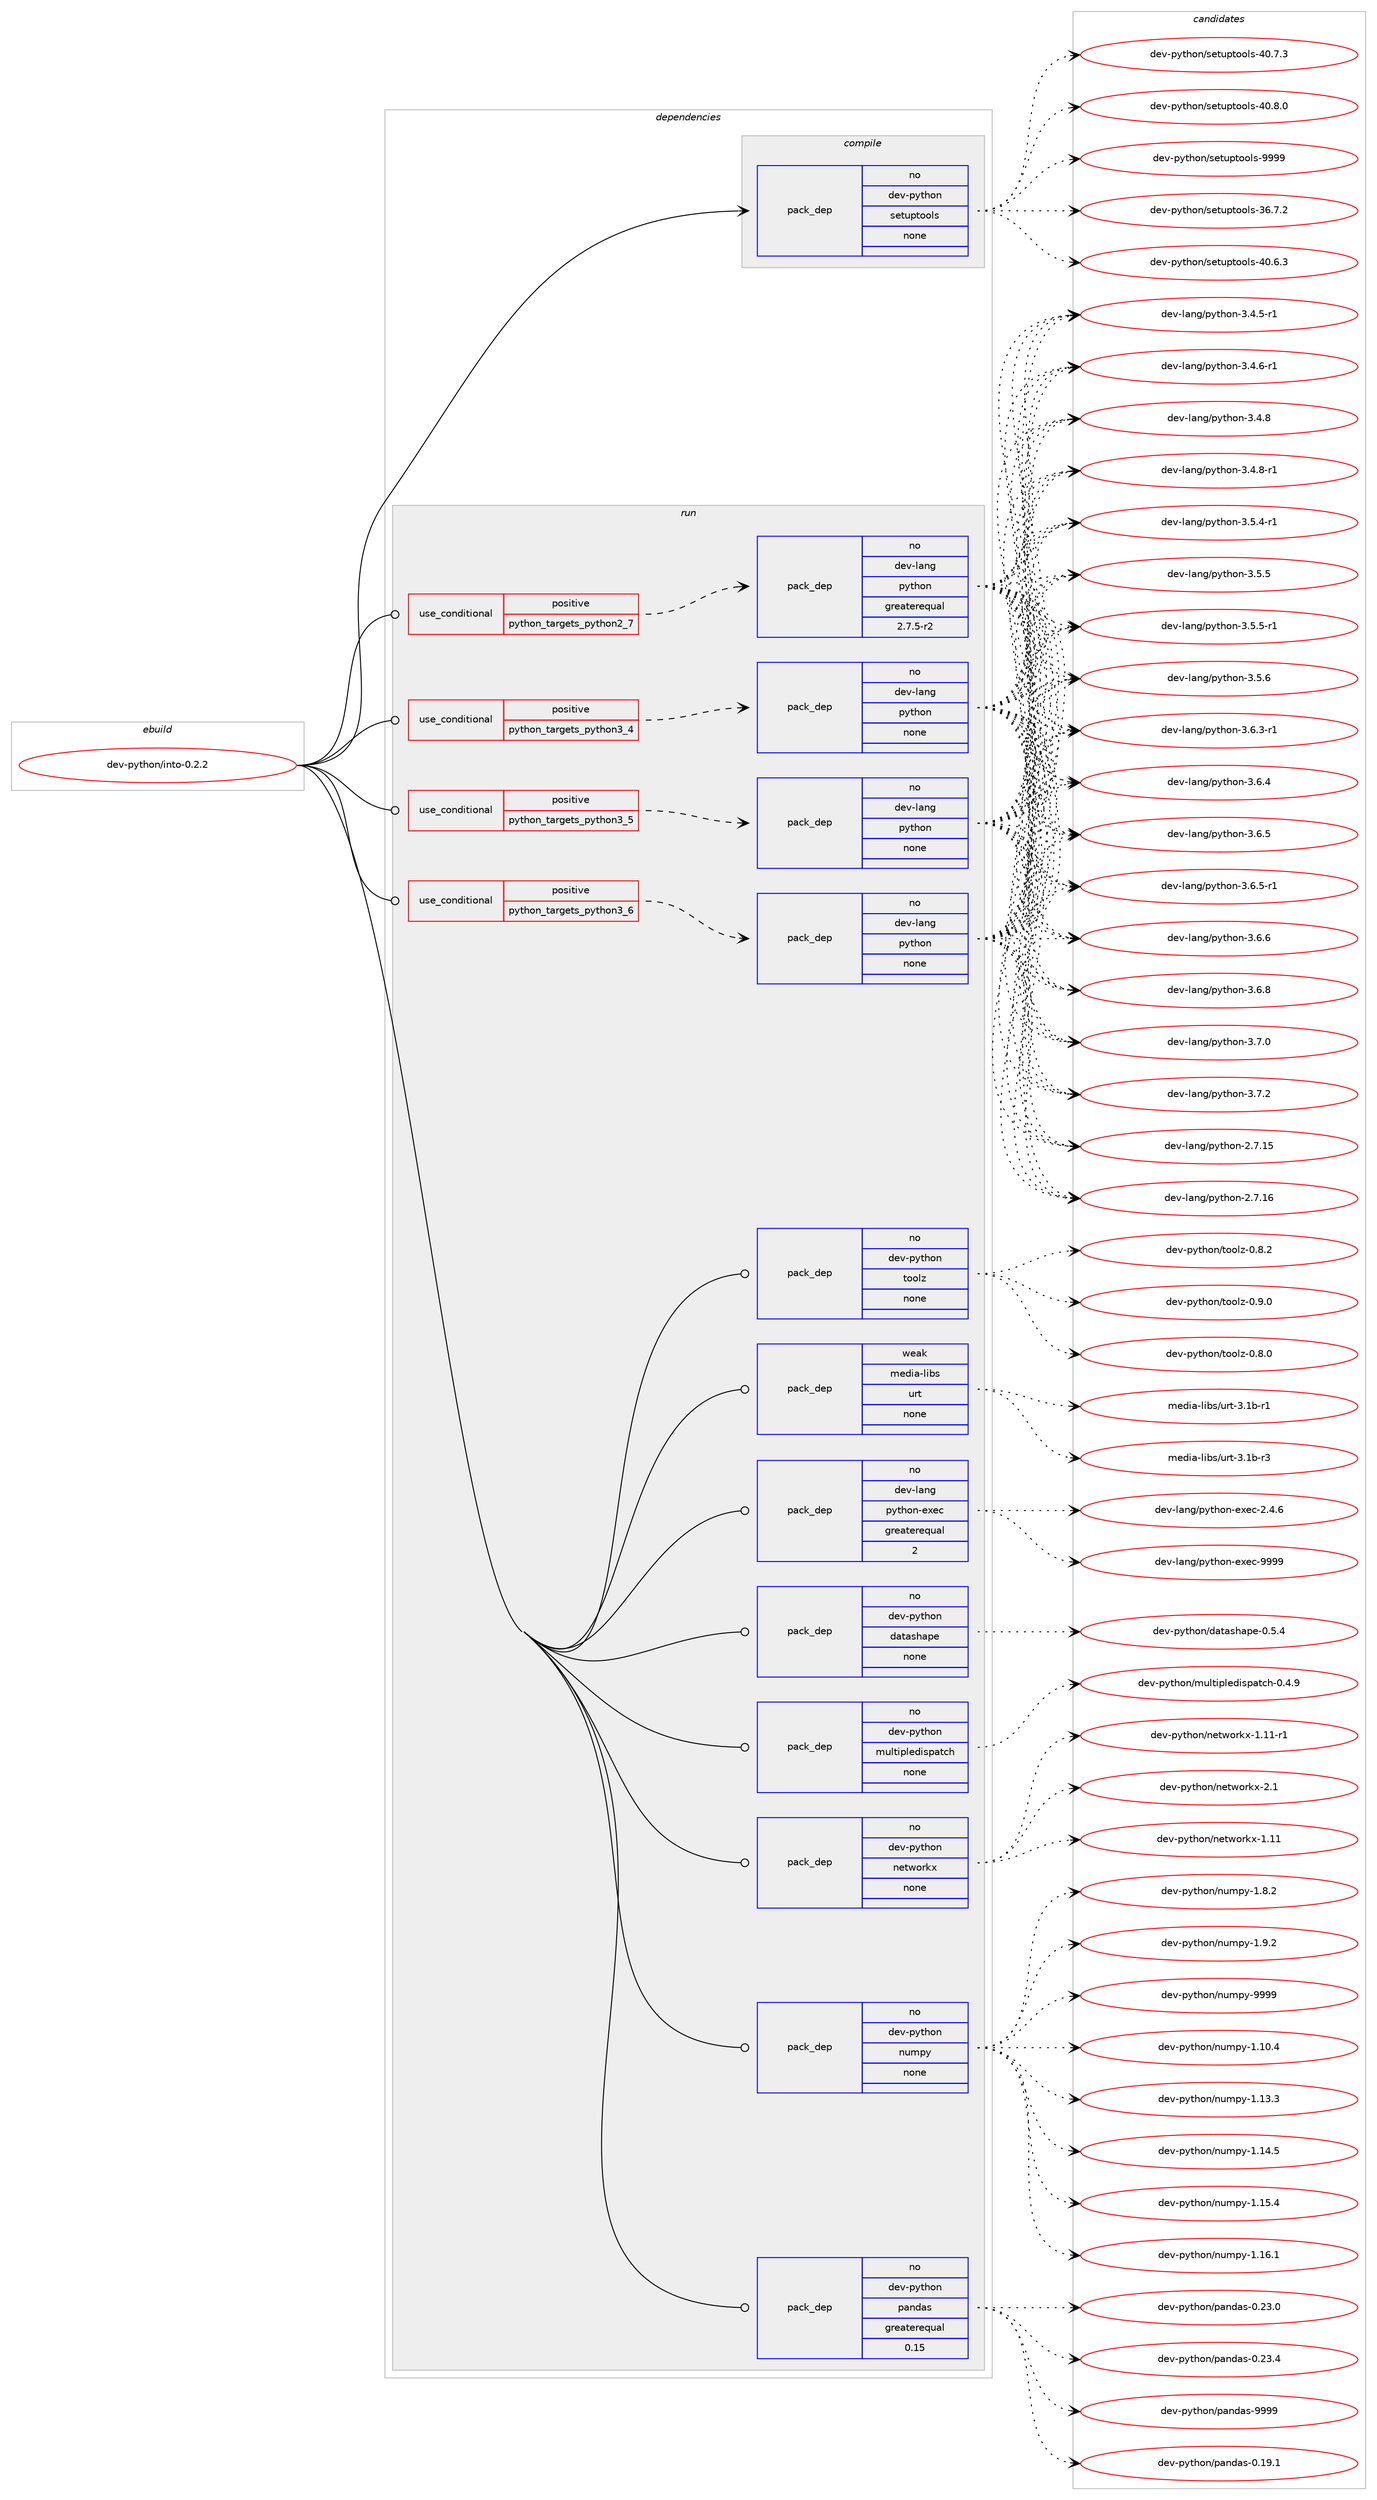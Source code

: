 digraph prolog {

# *************
# Graph options
# *************

newrank=true;
concentrate=true;
compound=true;
graph [rankdir=LR,fontname=Helvetica,fontsize=10,ranksep=1.5];#, ranksep=2.5, nodesep=0.2];
edge  [arrowhead=vee];
node  [fontname=Helvetica,fontsize=10];

# **********
# The ebuild
# **********

subgraph cluster_leftcol {
color=gray;
rank=same;
label=<<i>ebuild</i>>;
id [label="dev-python/into-0.2.2", color=red, width=4, href="../dev-python/into-0.2.2.svg"];
}

# ****************
# The dependencies
# ****************

subgraph cluster_midcol {
color=gray;
label=<<i>dependencies</i>>;
subgraph cluster_compile {
fillcolor="#eeeeee";
style=filled;
label=<<i>compile</i>>;
subgraph pack1014813 {
dependency1413895 [label=<<TABLE BORDER="0" CELLBORDER="1" CELLSPACING="0" CELLPADDING="4" WIDTH="220"><TR><TD ROWSPAN="6" CELLPADDING="30">pack_dep</TD></TR><TR><TD WIDTH="110">no</TD></TR><TR><TD>dev-python</TD></TR><TR><TD>setuptools</TD></TR><TR><TD>none</TD></TR><TR><TD></TD></TR></TABLE>>, shape=none, color=blue];
}
id:e -> dependency1413895:w [weight=20,style="solid",arrowhead="vee"];
}
subgraph cluster_compileandrun {
fillcolor="#eeeeee";
style=filled;
label=<<i>compile and run</i>>;
}
subgraph cluster_run {
fillcolor="#eeeeee";
style=filled;
label=<<i>run</i>>;
subgraph cond375813 {
dependency1413896 [label=<<TABLE BORDER="0" CELLBORDER="1" CELLSPACING="0" CELLPADDING="4"><TR><TD ROWSPAN="3" CELLPADDING="10">use_conditional</TD></TR><TR><TD>positive</TD></TR><TR><TD>python_targets_python2_7</TD></TR></TABLE>>, shape=none, color=red];
subgraph pack1014814 {
dependency1413897 [label=<<TABLE BORDER="0" CELLBORDER="1" CELLSPACING="0" CELLPADDING="4" WIDTH="220"><TR><TD ROWSPAN="6" CELLPADDING="30">pack_dep</TD></TR><TR><TD WIDTH="110">no</TD></TR><TR><TD>dev-lang</TD></TR><TR><TD>python</TD></TR><TR><TD>greaterequal</TD></TR><TR><TD>2.7.5-r2</TD></TR></TABLE>>, shape=none, color=blue];
}
dependency1413896:e -> dependency1413897:w [weight=20,style="dashed",arrowhead="vee"];
}
id:e -> dependency1413896:w [weight=20,style="solid",arrowhead="odot"];
subgraph cond375814 {
dependency1413898 [label=<<TABLE BORDER="0" CELLBORDER="1" CELLSPACING="0" CELLPADDING="4"><TR><TD ROWSPAN="3" CELLPADDING="10">use_conditional</TD></TR><TR><TD>positive</TD></TR><TR><TD>python_targets_python3_4</TD></TR></TABLE>>, shape=none, color=red];
subgraph pack1014815 {
dependency1413899 [label=<<TABLE BORDER="0" CELLBORDER="1" CELLSPACING="0" CELLPADDING="4" WIDTH="220"><TR><TD ROWSPAN="6" CELLPADDING="30">pack_dep</TD></TR><TR><TD WIDTH="110">no</TD></TR><TR><TD>dev-lang</TD></TR><TR><TD>python</TD></TR><TR><TD>none</TD></TR><TR><TD></TD></TR></TABLE>>, shape=none, color=blue];
}
dependency1413898:e -> dependency1413899:w [weight=20,style="dashed",arrowhead="vee"];
}
id:e -> dependency1413898:w [weight=20,style="solid",arrowhead="odot"];
subgraph cond375815 {
dependency1413900 [label=<<TABLE BORDER="0" CELLBORDER="1" CELLSPACING="0" CELLPADDING="4"><TR><TD ROWSPAN="3" CELLPADDING="10">use_conditional</TD></TR><TR><TD>positive</TD></TR><TR><TD>python_targets_python3_5</TD></TR></TABLE>>, shape=none, color=red];
subgraph pack1014816 {
dependency1413901 [label=<<TABLE BORDER="0" CELLBORDER="1" CELLSPACING="0" CELLPADDING="4" WIDTH="220"><TR><TD ROWSPAN="6" CELLPADDING="30">pack_dep</TD></TR><TR><TD WIDTH="110">no</TD></TR><TR><TD>dev-lang</TD></TR><TR><TD>python</TD></TR><TR><TD>none</TD></TR><TR><TD></TD></TR></TABLE>>, shape=none, color=blue];
}
dependency1413900:e -> dependency1413901:w [weight=20,style="dashed",arrowhead="vee"];
}
id:e -> dependency1413900:w [weight=20,style="solid",arrowhead="odot"];
subgraph cond375816 {
dependency1413902 [label=<<TABLE BORDER="0" CELLBORDER="1" CELLSPACING="0" CELLPADDING="4"><TR><TD ROWSPAN="3" CELLPADDING="10">use_conditional</TD></TR><TR><TD>positive</TD></TR><TR><TD>python_targets_python3_6</TD></TR></TABLE>>, shape=none, color=red];
subgraph pack1014817 {
dependency1413903 [label=<<TABLE BORDER="0" CELLBORDER="1" CELLSPACING="0" CELLPADDING="4" WIDTH="220"><TR><TD ROWSPAN="6" CELLPADDING="30">pack_dep</TD></TR><TR><TD WIDTH="110">no</TD></TR><TR><TD>dev-lang</TD></TR><TR><TD>python</TD></TR><TR><TD>none</TD></TR><TR><TD></TD></TR></TABLE>>, shape=none, color=blue];
}
dependency1413902:e -> dependency1413903:w [weight=20,style="dashed",arrowhead="vee"];
}
id:e -> dependency1413902:w [weight=20,style="solid",arrowhead="odot"];
subgraph pack1014818 {
dependency1413904 [label=<<TABLE BORDER="0" CELLBORDER="1" CELLSPACING="0" CELLPADDING="4" WIDTH="220"><TR><TD ROWSPAN="6" CELLPADDING="30">pack_dep</TD></TR><TR><TD WIDTH="110">no</TD></TR><TR><TD>dev-lang</TD></TR><TR><TD>python-exec</TD></TR><TR><TD>greaterequal</TD></TR><TR><TD>2</TD></TR></TABLE>>, shape=none, color=blue];
}
id:e -> dependency1413904:w [weight=20,style="solid",arrowhead="odot"];
subgraph pack1014819 {
dependency1413905 [label=<<TABLE BORDER="0" CELLBORDER="1" CELLSPACING="0" CELLPADDING="4" WIDTH="220"><TR><TD ROWSPAN="6" CELLPADDING="30">pack_dep</TD></TR><TR><TD WIDTH="110">no</TD></TR><TR><TD>dev-python</TD></TR><TR><TD>datashape</TD></TR><TR><TD>none</TD></TR><TR><TD></TD></TR></TABLE>>, shape=none, color=blue];
}
id:e -> dependency1413905:w [weight=20,style="solid",arrowhead="odot"];
subgraph pack1014820 {
dependency1413906 [label=<<TABLE BORDER="0" CELLBORDER="1" CELLSPACING="0" CELLPADDING="4" WIDTH="220"><TR><TD ROWSPAN="6" CELLPADDING="30">pack_dep</TD></TR><TR><TD WIDTH="110">no</TD></TR><TR><TD>dev-python</TD></TR><TR><TD>multipledispatch</TD></TR><TR><TD>none</TD></TR><TR><TD></TD></TR></TABLE>>, shape=none, color=blue];
}
id:e -> dependency1413906:w [weight=20,style="solid",arrowhead="odot"];
subgraph pack1014821 {
dependency1413907 [label=<<TABLE BORDER="0" CELLBORDER="1" CELLSPACING="0" CELLPADDING="4" WIDTH="220"><TR><TD ROWSPAN="6" CELLPADDING="30">pack_dep</TD></TR><TR><TD WIDTH="110">no</TD></TR><TR><TD>dev-python</TD></TR><TR><TD>networkx</TD></TR><TR><TD>none</TD></TR><TR><TD></TD></TR></TABLE>>, shape=none, color=blue];
}
id:e -> dependency1413907:w [weight=20,style="solid",arrowhead="odot"];
subgraph pack1014822 {
dependency1413908 [label=<<TABLE BORDER="0" CELLBORDER="1" CELLSPACING="0" CELLPADDING="4" WIDTH="220"><TR><TD ROWSPAN="6" CELLPADDING="30">pack_dep</TD></TR><TR><TD WIDTH="110">no</TD></TR><TR><TD>dev-python</TD></TR><TR><TD>numpy</TD></TR><TR><TD>none</TD></TR><TR><TD></TD></TR></TABLE>>, shape=none, color=blue];
}
id:e -> dependency1413908:w [weight=20,style="solid",arrowhead="odot"];
subgraph pack1014823 {
dependency1413909 [label=<<TABLE BORDER="0" CELLBORDER="1" CELLSPACING="0" CELLPADDING="4" WIDTH="220"><TR><TD ROWSPAN="6" CELLPADDING="30">pack_dep</TD></TR><TR><TD WIDTH="110">no</TD></TR><TR><TD>dev-python</TD></TR><TR><TD>pandas</TD></TR><TR><TD>greaterequal</TD></TR><TR><TD>0.15</TD></TR></TABLE>>, shape=none, color=blue];
}
id:e -> dependency1413909:w [weight=20,style="solid",arrowhead="odot"];
subgraph pack1014824 {
dependency1413910 [label=<<TABLE BORDER="0" CELLBORDER="1" CELLSPACING="0" CELLPADDING="4" WIDTH="220"><TR><TD ROWSPAN="6" CELLPADDING="30">pack_dep</TD></TR><TR><TD WIDTH="110">no</TD></TR><TR><TD>dev-python</TD></TR><TR><TD>toolz</TD></TR><TR><TD>none</TD></TR><TR><TD></TD></TR></TABLE>>, shape=none, color=blue];
}
id:e -> dependency1413910:w [weight=20,style="solid",arrowhead="odot"];
subgraph pack1014825 {
dependency1413911 [label=<<TABLE BORDER="0" CELLBORDER="1" CELLSPACING="0" CELLPADDING="4" WIDTH="220"><TR><TD ROWSPAN="6" CELLPADDING="30">pack_dep</TD></TR><TR><TD WIDTH="110">weak</TD></TR><TR><TD>media-libs</TD></TR><TR><TD>urt</TD></TR><TR><TD>none</TD></TR><TR><TD></TD></TR></TABLE>>, shape=none, color=blue];
}
id:e -> dependency1413911:w [weight=20,style="solid",arrowhead="odot"];
}
}

# **************
# The candidates
# **************

subgraph cluster_choices {
rank=same;
color=gray;
label=<<i>candidates</i>>;

subgraph choice1014813 {
color=black;
nodesep=1;
choice100101118451121211161041111104711510111611711211611111110811545515446554650 [label="dev-python/setuptools-36.7.2", color=red, width=4,href="../dev-python/setuptools-36.7.2.svg"];
choice100101118451121211161041111104711510111611711211611111110811545524846544651 [label="dev-python/setuptools-40.6.3", color=red, width=4,href="../dev-python/setuptools-40.6.3.svg"];
choice100101118451121211161041111104711510111611711211611111110811545524846554651 [label="dev-python/setuptools-40.7.3", color=red, width=4,href="../dev-python/setuptools-40.7.3.svg"];
choice100101118451121211161041111104711510111611711211611111110811545524846564648 [label="dev-python/setuptools-40.8.0", color=red, width=4,href="../dev-python/setuptools-40.8.0.svg"];
choice10010111845112121116104111110471151011161171121161111111081154557575757 [label="dev-python/setuptools-9999", color=red, width=4,href="../dev-python/setuptools-9999.svg"];
dependency1413895:e -> choice100101118451121211161041111104711510111611711211611111110811545515446554650:w [style=dotted,weight="100"];
dependency1413895:e -> choice100101118451121211161041111104711510111611711211611111110811545524846544651:w [style=dotted,weight="100"];
dependency1413895:e -> choice100101118451121211161041111104711510111611711211611111110811545524846554651:w [style=dotted,weight="100"];
dependency1413895:e -> choice100101118451121211161041111104711510111611711211611111110811545524846564648:w [style=dotted,weight="100"];
dependency1413895:e -> choice10010111845112121116104111110471151011161171121161111111081154557575757:w [style=dotted,weight="100"];
}
subgraph choice1014814 {
color=black;
nodesep=1;
choice10010111845108971101034711212111610411111045504655464953 [label="dev-lang/python-2.7.15", color=red, width=4,href="../dev-lang/python-2.7.15.svg"];
choice10010111845108971101034711212111610411111045504655464954 [label="dev-lang/python-2.7.16", color=red, width=4,href="../dev-lang/python-2.7.16.svg"];
choice1001011184510897110103471121211161041111104551465246534511449 [label="dev-lang/python-3.4.5-r1", color=red, width=4,href="../dev-lang/python-3.4.5-r1.svg"];
choice1001011184510897110103471121211161041111104551465246544511449 [label="dev-lang/python-3.4.6-r1", color=red, width=4,href="../dev-lang/python-3.4.6-r1.svg"];
choice100101118451089711010347112121116104111110455146524656 [label="dev-lang/python-3.4.8", color=red, width=4,href="../dev-lang/python-3.4.8.svg"];
choice1001011184510897110103471121211161041111104551465246564511449 [label="dev-lang/python-3.4.8-r1", color=red, width=4,href="../dev-lang/python-3.4.8-r1.svg"];
choice1001011184510897110103471121211161041111104551465346524511449 [label="dev-lang/python-3.5.4-r1", color=red, width=4,href="../dev-lang/python-3.5.4-r1.svg"];
choice100101118451089711010347112121116104111110455146534653 [label="dev-lang/python-3.5.5", color=red, width=4,href="../dev-lang/python-3.5.5.svg"];
choice1001011184510897110103471121211161041111104551465346534511449 [label="dev-lang/python-3.5.5-r1", color=red, width=4,href="../dev-lang/python-3.5.5-r1.svg"];
choice100101118451089711010347112121116104111110455146534654 [label="dev-lang/python-3.5.6", color=red, width=4,href="../dev-lang/python-3.5.6.svg"];
choice1001011184510897110103471121211161041111104551465446514511449 [label="dev-lang/python-3.6.3-r1", color=red, width=4,href="../dev-lang/python-3.6.3-r1.svg"];
choice100101118451089711010347112121116104111110455146544652 [label="dev-lang/python-3.6.4", color=red, width=4,href="../dev-lang/python-3.6.4.svg"];
choice100101118451089711010347112121116104111110455146544653 [label="dev-lang/python-3.6.5", color=red, width=4,href="../dev-lang/python-3.6.5.svg"];
choice1001011184510897110103471121211161041111104551465446534511449 [label="dev-lang/python-3.6.5-r1", color=red, width=4,href="../dev-lang/python-3.6.5-r1.svg"];
choice100101118451089711010347112121116104111110455146544654 [label="dev-lang/python-3.6.6", color=red, width=4,href="../dev-lang/python-3.6.6.svg"];
choice100101118451089711010347112121116104111110455146544656 [label="dev-lang/python-3.6.8", color=red, width=4,href="../dev-lang/python-3.6.8.svg"];
choice100101118451089711010347112121116104111110455146554648 [label="dev-lang/python-3.7.0", color=red, width=4,href="../dev-lang/python-3.7.0.svg"];
choice100101118451089711010347112121116104111110455146554650 [label="dev-lang/python-3.7.2", color=red, width=4,href="../dev-lang/python-3.7.2.svg"];
dependency1413897:e -> choice10010111845108971101034711212111610411111045504655464953:w [style=dotted,weight="100"];
dependency1413897:e -> choice10010111845108971101034711212111610411111045504655464954:w [style=dotted,weight="100"];
dependency1413897:e -> choice1001011184510897110103471121211161041111104551465246534511449:w [style=dotted,weight="100"];
dependency1413897:e -> choice1001011184510897110103471121211161041111104551465246544511449:w [style=dotted,weight="100"];
dependency1413897:e -> choice100101118451089711010347112121116104111110455146524656:w [style=dotted,weight="100"];
dependency1413897:e -> choice1001011184510897110103471121211161041111104551465246564511449:w [style=dotted,weight="100"];
dependency1413897:e -> choice1001011184510897110103471121211161041111104551465346524511449:w [style=dotted,weight="100"];
dependency1413897:e -> choice100101118451089711010347112121116104111110455146534653:w [style=dotted,weight="100"];
dependency1413897:e -> choice1001011184510897110103471121211161041111104551465346534511449:w [style=dotted,weight="100"];
dependency1413897:e -> choice100101118451089711010347112121116104111110455146534654:w [style=dotted,weight="100"];
dependency1413897:e -> choice1001011184510897110103471121211161041111104551465446514511449:w [style=dotted,weight="100"];
dependency1413897:e -> choice100101118451089711010347112121116104111110455146544652:w [style=dotted,weight="100"];
dependency1413897:e -> choice100101118451089711010347112121116104111110455146544653:w [style=dotted,weight="100"];
dependency1413897:e -> choice1001011184510897110103471121211161041111104551465446534511449:w [style=dotted,weight="100"];
dependency1413897:e -> choice100101118451089711010347112121116104111110455146544654:w [style=dotted,weight="100"];
dependency1413897:e -> choice100101118451089711010347112121116104111110455146544656:w [style=dotted,weight="100"];
dependency1413897:e -> choice100101118451089711010347112121116104111110455146554648:w [style=dotted,weight="100"];
dependency1413897:e -> choice100101118451089711010347112121116104111110455146554650:w [style=dotted,weight="100"];
}
subgraph choice1014815 {
color=black;
nodesep=1;
choice10010111845108971101034711212111610411111045504655464953 [label="dev-lang/python-2.7.15", color=red, width=4,href="../dev-lang/python-2.7.15.svg"];
choice10010111845108971101034711212111610411111045504655464954 [label="dev-lang/python-2.7.16", color=red, width=4,href="../dev-lang/python-2.7.16.svg"];
choice1001011184510897110103471121211161041111104551465246534511449 [label="dev-lang/python-3.4.5-r1", color=red, width=4,href="../dev-lang/python-3.4.5-r1.svg"];
choice1001011184510897110103471121211161041111104551465246544511449 [label="dev-lang/python-3.4.6-r1", color=red, width=4,href="../dev-lang/python-3.4.6-r1.svg"];
choice100101118451089711010347112121116104111110455146524656 [label="dev-lang/python-3.4.8", color=red, width=4,href="../dev-lang/python-3.4.8.svg"];
choice1001011184510897110103471121211161041111104551465246564511449 [label="dev-lang/python-3.4.8-r1", color=red, width=4,href="../dev-lang/python-3.4.8-r1.svg"];
choice1001011184510897110103471121211161041111104551465346524511449 [label="dev-lang/python-3.5.4-r1", color=red, width=4,href="../dev-lang/python-3.5.4-r1.svg"];
choice100101118451089711010347112121116104111110455146534653 [label="dev-lang/python-3.5.5", color=red, width=4,href="../dev-lang/python-3.5.5.svg"];
choice1001011184510897110103471121211161041111104551465346534511449 [label="dev-lang/python-3.5.5-r1", color=red, width=4,href="../dev-lang/python-3.5.5-r1.svg"];
choice100101118451089711010347112121116104111110455146534654 [label="dev-lang/python-3.5.6", color=red, width=4,href="../dev-lang/python-3.5.6.svg"];
choice1001011184510897110103471121211161041111104551465446514511449 [label="dev-lang/python-3.6.3-r1", color=red, width=4,href="../dev-lang/python-3.6.3-r1.svg"];
choice100101118451089711010347112121116104111110455146544652 [label="dev-lang/python-3.6.4", color=red, width=4,href="../dev-lang/python-3.6.4.svg"];
choice100101118451089711010347112121116104111110455146544653 [label="dev-lang/python-3.6.5", color=red, width=4,href="../dev-lang/python-3.6.5.svg"];
choice1001011184510897110103471121211161041111104551465446534511449 [label="dev-lang/python-3.6.5-r1", color=red, width=4,href="../dev-lang/python-3.6.5-r1.svg"];
choice100101118451089711010347112121116104111110455146544654 [label="dev-lang/python-3.6.6", color=red, width=4,href="../dev-lang/python-3.6.6.svg"];
choice100101118451089711010347112121116104111110455146544656 [label="dev-lang/python-3.6.8", color=red, width=4,href="../dev-lang/python-3.6.8.svg"];
choice100101118451089711010347112121116104111110455146554648 [label="dev-lang/python-3.7.0", color=red, width=4,href="../dev-lang/python-3.7.0.svg"];
choice100101118451089711010347112121116104111110455146554650 [label="dev-lang/python-3.7.2", color=red, width=4,href="../dev-lang/python-3.7.2.svg"];
dependency1413899:e -> choice10010111845108971101034711212111610411111045504655464953:w [style=dotted,weight="100"];
dependency1413899:e -> choice10010111845108971101034711212111610411111045504655464954:w [style=dotted,weight="100"];
dependency1413899:e -> choice1001011184510897110103471121211161041111104551465246534511449:w [style=dotted,weight="100"];
dependency1413899:e -> choice1001011184510897110103471121211161041111104551465246544511449:w [style=dotted,weight="100"];
dependency1413899:e -> choice100101118451089711010347112121116104111110455146524656:w [style=dotted,weight="100"];
dependency1413899:e -> choice1001011184510897110103471121211161041111104551465246564511449:w [style=dotted,weight="100"];
dependency1413899:e -> choice1001011184510897110103471121211161041111104551465346524511449:w [style=dotted,weight="100"];
dependency1413899:e -> choice100101118451089711010347112121116104111110455146534653:w [style=dotted,weight="100"];
dependency1413899:e -> choice1001011184510897110103471121211161041111104551465346534511449:w [style=dotted,weight="100"];
dependency1413899:e -> choice100101118451089711010347112121116104111110455146534654:w [style=dotted,weight="100"];
dependency1413899:e -> choice1001011184510897110103471121211161041111104551465446514511449:w [style=dotted,weight="100"];
dependency1413899:e -> choice100101118451089711010347112121116104111110455146544652:w [style=dotted,weight="100"];
dependency1413899:e -> choice100101118451089711010347112121116104111110455146544653:w [style=dotted,weight="100"];
dependency1413899:e -> choice1001011184510897110103471121211161041111104551465446534511449:w [style=dotted,weight="100"];
dependency1413899:e -> choice100101118451089711010347112121116104111110455146544654:w [style=dotted,weight="100"];
dependency1413899:e -> choice100101118451089711010347112121116104111110455146544656:w [style=dotted,weight="100"];
dependency1413899:e -> choice100101118451089711010347112121116104111110455146554648:w [style=dotted,weight="100"];
dependency1413899:e -> choice100101118451089711010347112121116104111110455146554650:w [style=dotted,weight="100"];
}
subgraph choice1014816 {
color=black;
nodesep=1;
choice10010111845108971101034711212111610411111045504655464953 [label="dev-lang/python-2.7.15", color=red, width=4,href="../dev-lang/python-2.7.15.svg"];
choice10010111845108971101034711212111610411111045504655464954 [label="dev-lang/python-2.7.16", color=red, width=4,href="../dev-lang/python-2.7.16.svg"];
choice1001011184510897110103471121211161041111104551465246534511449 [label="dev-lang/python-3.4.5-r1", color=red, width=4,href="../dev-lang/python-3.4.5-r1.svg"];
choice1001011184510897110103471121211161041111104551465246544511449 [label="dev-lang/python-3.4.6-r1", color=red, width=4,href="../dev-lang/python-3.4.6-r1.svg"];
choice100101118451089711010347112121116104111110455146524656 [label="dev-lang/python-3.4.8", color=red, width=4,href="../dev-lang/python-3.4.8.svg"];
choice1001011184510897110103471121211161041111104551465246564511449 [label="dev-lang/python-3.4.8-r1", color=red, width=4,href="../dev-lang/python-3.4.8-r1.svg"];
choice1001011184510897110103471121211161041111104551465346524511449 [label="dev-lang/python-3.5.4-r1", color=red, width=4,href="../dev-lang/python-3.5.4-r1.svg"];
choice100101118451089711010347112121116104111110455146534653 [label="dev-lang/python-3.5.5", color=red, width=4,href="../dev-lang/python-3.5.5.svg"];
choice1001011184510897110103471121211161041111104551465346534511449 [label="dev-lang/python-3.5.5-r1", color=red, width=4,href="../dev-lang/python-3.5.5-r1.svg"];
choice100101118451089711010347112121116104111110455146534654 [label="dev-lang/python-3.5.6", color=red, width=4,href="../dev-lang/python-3.5.6.svg"];
choice1001011184510897110103471121211161041111104551465446514511449 [label="dev-lang/python-3.6.3-r1", color=red, width=4,href="../dev-lang/python-3.6.3-r1.svg"];
choice100101118451089711010347112121116104111110455146544652 [label="dev-lang/python-3.6.4", color=red, width=4,href="../dev-lang/python-3.6.4.svg"];
choice100101118451089711010347112121116104111110455146544653 [label="dev-lang/python-3.6.5", color=red, width=4,href="../dev-lang/python-3.6.5.svg"];
choice1001011184510897110103471121211161041111104551465446534511449 [label="dev-lang/python-3.6.5-r1", color=red, width=4,href="../dev-lang/python-3.6.5-r1.svg"];
choice100101118451089711010347112121116104111110455146544654 [label="dev-lang/python-3.6.6", color=red, width=4,href="../dev-lang/python-3.6.6.svg"];
choice100101118451089711010347112121116104111110455146544656 [label="dev-lang/python-3.6.8", color=red, width=4,href="../dev-lang/python-3.6.8.svg"];
choice100101118451089711010347112121116104111110455146554648 [label="dev-lang/python-3.7.0", color=red, width=4,href="../dev-lang/python-3.7.0.svg"];
choice100101118451089711010347112121116104111110455146554650 [label="dev-lang/python-3.7.2", color=red, width=4,href="../dev-lang/python-3.7.2.svg"];
dependency1413901:e -> choice10010111845108971101034711212111610411111045504655464953:w [style=dotted,weight="100"];
dependency1413901:e -> choice10010111845108971101034711212111610411111045504655464954:w [style=dotted,weight="100"];
dependency1413901:e -> choice1001011184510897110103471121211161041111104551465246534511449:w [style=dotted,weight="100"];
dependency1413901:e -> choice1001011184510897110103471121211161041111104551465246544511449:w [style=dotted,weight="100"];
dependency1413901:e -> choice100101118451089711010347112121116104111110455146524656:w [style=dotted,weight="100"];
dependency1413901:e -> choice1001011184510897110103471121211161041111104551465246564511449:w [style=dotted,weight="100"];
dependency1413901:e -> choice1001011184510897110103471121211161041111104551465346524511449:w [style=dotted,weight="100"];
dependency1413901:e -> choice100101118451089711010347112121116104111110455146534653:w [style=dotted,weight="100"];
dependency1413901:e -> choice1001011184510897110103471121211161041111104551465346534511449:w [style=dotted,weight="100"];
dependency1413901:e -> choice100101118451089711010347112121116104111110455146534654:w [style=dotted,weight="100"];
dependency1413901:e -> choice1001011184510897110103471121211161041111104551465446514511449:w [style=dotted,weight="100"];
dependency1413901:e -> choice100101118451089711010347112121116104111110455146544652:w [style=dotted,weight="100"];
dependency1413901:e -> choice100101118451089711010347112121116104111110455146544653:w [style=dotted,weight="100"];
dependency1413901:e -> choice1001011184510897110103471121211161041111104551465446534511449:w [style=dotted,weight="100"];
dependency1413901:e -> choice100101118451089711010347112121116104111110455146544654:w [style=dotted,weight="100"];
dependency1413901:e -> choice100101118451089711010347112121116104111110455146544656:w [style=dotted,weight="100"];
dependency1413901:e -> choice100101118451089711010347112121116104111110455146554648:w [style=dotted,weight="100"];
dependency1413901:e -> choice100101118451089711010347112121116104111110455146554650:w [style=dotted,weight="100"];
}
subgraph choice1014817 {
color=black;
nodesep=1;
choice10010111845108971101034711212111610411111045504655464953 [label="dev-lang/python-2.7.15", color=red, width=4,href="../dev-lang/python-2.7.15.svg"];
choice10010111845108971101034711212111610411111045504655464954 [label="dev-lang/python-2.7.16", color=red, width=4,href="../dev-lang/python-2.7.16.svg"];
choice1001011184510897110103471121211161041111104551465246534511449 [label="dev-lang/python-3.4.5-r1", color=red, width=4,href="../dev-lang/python-3.4.5-r1.svg"];
choice1001011184510897110103471121211161041111104551465246544511449 [label="dev-lang/python-3.4.6-r1", color=red, width=4,href="../dev-lang/python-3.4.6-r1.svg"];
choice100101118451089711010347112121116104111110455146524656 [label="dev-lang/python-3.4.8", color=red, width=4,href="../dev-lang/python-3.4.8.svg"];
choice1001011184510897110103471121211161041111104551465246564511449 [label="dev-lang/python-3.4.8-r1", color=red, width=4,href="../dev-lang/python-3.4.8-r1.svg"];
choice1001011184510897110103471121211161041111104551465346524511449 [label="dev-lang/python-3.5.4-r1", color=red, width=4,href="../dev-lang/python-3.5.4-r1.svg"];
choice100101118451089711010347112121116104111110455146534653 [label="dev-lang/python-3.5.5", color=red, width=4,href="../dev-lang/python-3.5.5.svg"];
choice1001011184510897110103471121211161041111104551465346534511449 [label="dev-lang/python-3.5.5-r1", color=red, width=4,href="../dev-lang/python-3.5.5-r1.svg"];
choice100101118451089711010347112121116104111110455146534654 [label="dev-lang/python-3.5.6", color=red, width=4,href="../dev-lang/python-3.5.6.svg"];
choice1001011184510897110103471121211161041111104551465446514511449 [label="dev-lang/python-3.6.3-r1", color=red, width=4,href="../dev-lang/python-3.6.3-r1.svg"];
choice100101118451089711010347112121116104111110455146544652 [label="dev-lang/python-3.6.4", color=red, width=4,href="../dev-lang/python-3.6.4.svg"];
choice100101118451089711010347112121116104111110455146544653 [label="dev-lang/python-3.6.5", color=red, width=4,href="../dev-lang/python-3.6.5.svg"];
choice1001011184510897110103471121211161041111104551465446534511449 [label="dev-lang/python-3.6.5-r1", color=red, width=4,href="../dev-lang/python-3.6.5-r1.svg"];
choice100101118451089711010347112121116104111110455146544654 [label="dev-lang/python-3.6.6", color=red, width=4,href="../dev-lang/python-3.6.6.svg"];
choice100101118451089711010347112121116104111110455146544656 [label="dev-lang/python-3.6.8", color=red, width=4,href="../dev-lang/python-3.6.8.svg"];
choice100101118451089711010347112121116104111110455146554648 [label="dev-lang/python-3.7.0", color=red, width=4,href="../dev-lang/python-3.7.0.svg"];
choice100101118451089711010347112121116104111110455146554650 [label="dev-lang/python-3.7.2", color=red, width=4,href="../dev-lang/python-3.7.2.svg"];
dependency1413903:e -> choice10010111845108971101034711212111610411111045504655464953:w [style=dotted,weight="100"];
dependency1413903:e -> choice10010111845108971101034711212111610411111045504655464954:w [style=dotted,weight="100"];
dependency1413903:e -> choice1001011184510897110103471121211161041111104551465246534511449:w [style=dotted,weight="100"];
dependency1413903:e -> choice1001011184510897110103471121211161041111104551465246544511449:w [style=dotted,weight="100"];
dependency1413903:e -> choice100101118451089711010347112121116104111110455146524656:w [style=dotted,weight="100"];
dependency1413903:e -> choice1001011184510897110103471121211161041111104551465246564511449:w [style=dotted,weight="100"];
dependency1413903:e -> choice1001011184510897110103471121211161041111104551465346524511449:w [style=dotted,weight="100"];
dependency1413903:e -> choice100101118451089711010347112121116104111110455146534653:w [style=dotted,weight="100"];
dependency1413903:e -> choice1001011184510897110103471121211161041111104551465346534511449:w [style=dotted,weight="100"];
dependency1413903:e -> choice100101118451089711010347112121116104111110455146534654:w [style=dotted,weight="100"];
dependency1413903:e -> choice1001011184510897110103471121211161041111104551465446514511449:w [style=dotted,weight="100"];
dependency1413903:e -> choice100101118451089711010347112121116104111110455146544652:w [style=dotted,weight="100"];
dependency1413903:e -> choice100101118451089711010347112121116104111110455146544653:w [style=dotted,weight="100"];
dependency1413903:e -> choice1001011184510897110103471121211161041111104551465446534511449:w [style=dotted,weight="100"];
dependency1413903:e -> choice100101118451089711010347112121116104111110455146544654:w [style=dotted,weight="100"];
dependency1413903:e -> choice100101118451089711010347112121116104111110455146544656:w [style=dotted,weight="100"];
dependency1413903:e -> choice100101118451089711010347112121116104111110455146554648:w [style=dotted,weight="100"];
dependency1413903:e -> choice100101118451089711010347112121116104111110455146554650:w [style=dotted,weight="100"];
}
subgraph choice1014818 {
color=black;
nodesep=1;
choice1001011184510897110103471121211161041111104510112010199455046524654 [label="dev-lang/python-exec-2.4.6", color=red, width=4,href="../dev-lang/python-exec-2.4.6.svg"];
choice10010111845108971101034711212111610411111045101120101994557575757 [label="dev-lang/python-exec-9999", color=red, width=4,href="../dev-lang/python-exec-9999.svg"];
dependency1413904:e -> choice1001011184510897110103471121211161041111104510112010199455046524654:w [style=dotted,weight="100"];
dependency1413904:e -> choice10010111845108971101034711212111610411111045101120101994557575757:w [style=dotted,weight="100"];
}
subgraph choice1014819 {
color=black;
nodesep=1;
choice1001011184511212111610411111047100971169711510497112101454846534652 [label="dev-python/datashape-0.5.4", color=red, width=4,href="../dev-python/datashape-0.5.4.svg"];
dependency1413905:e -> choice1001011184511212111610411111047100971169711510497112101454846534652:w [style=dotted,weight="100"];
}
subgraph choice1014820 {
color=black;
nodesep=1;
choice10010111845112121116104111110471091171081161051121081011001051151129711699104454846524657 [label="dev-python/multipledispatch-0.4.9", color=red, width=4,href="../dev-python/multipledispatch-0.4.9.svg"];
dependency1413906:e -> choice10010111845112121116104111110471091171081161051121081011001051151129711699104454846524657:w [style=dotted,weight="100"];
}
subgraph choice1014821 {
color=black;
nodesep=1;
choice10010111845112121116104111110471101011161191111141071204549464949 [label="dev-python/networkx-1.11", color=red, width=4,href="../dev-python/networkx-1.11.svg"];
choice100101118451121211161041111104711010111611911111410712045494649494511449 [label="dev-python/networkx-1.11-r1", color=red, width=4,href="../dev-python/networkx-1.11-r1.svg"];
choice100101118451121211161041111104711010111611911111410712045504649 [label="dev-python/networkx-2.1", color=red, width=4,href="../dev-python/networkx-2.1.svg"];
dependency1413907:e -> choice10010111845112121116104111110471101011161191111141071204549464949:w [style=dotted,weight="100"];
dependency1413907:e -> choice100101118451121211161041111104711010111611911111410712045494649494511449:w [style=dotted,weight="100"];
dependency1413907:e -> choice100101118451121211161041111104711010111611911111410712045504649:w [style=dotted,weight="100"];
}
subgraph choice1014822 {
color=black;
nodesep=1;
choice100101118451121211161041111104711011710911212145494649484652 [label="dev-python/numpy-1.10.4", color=red, width=4,href="../dev-python/numpy-1.10.4.svg"];
choice100101118451121211161041111104711011710911212145494649514651 [label="dev-python/numpy-1.13.3", color=red, width=4,href="../dev-python/numpy-1.13.3.svg"];
choice100101118451121211161041111104711011710911212145494649524653 [label="dev-python/numpy-1.14.5", color=red, width=4,href="../dev-python/numpy-1.14.5.svg"];
choice100101118451121211161041111104711011710911212145494649534652 [label="dev-python/numpy-1.15.4", color=red, width=4,href="../dev-python/numpy-1.15.4.svg"];
choice100101118451121211161041111104711011710911212145494649544649 [label="dev-python/numpy-1.16.1", color=red, width=4,href="../dev-python/numpy-1.16.1.svg"];
choice1001011184511212111610411111047110117109112121454946564650 [label="dev-python/numpy-1.8.2", color=red, width=4,href="../dev-python/numpy-1.8.2.svg"];
choice1001011184511212111610411111047110117109112121454946574650 [label="dev-python/numpy-1.9.2", color=red, width=4,href="../dev-python/numpy-1.9.2.svg"];
choice10010111845112121116104111110471101171091121214557575757 [label="dev-python/numpy-9999", color=red, width=4,href="../dev-python/numpy-9999.svg"];
dependency1413908:e -> choice100101118451121211161041111104711011710911212145494649484652:w [style=dotted,weight="100"];
dependency1413908:e -> choice100101118451121211161041111104711011710911212145494649514651:w [style=dotted,weight="100"];
dependency1413908:e -> choice100101118451121211161041111104711011710911212145494649524653:w [style=dotted,weight="100"];
dependency1413908:e -> choice100101118451121211161041111104711011710911212145494649534652:w [style=dotted,weight="100"];
dependency1413908:e -> choice100101118451121211161041111104711011710911212145494649544649:w [style=dotted,weight="100"];
dependency1413908:e -> choice1001011184511212111610411111047110117109112121454946564650:w [style=dotted,weight="100"];
dependency1413908:e -> choice1001011184511212111610411111047110117109112121454946574650:w [style=dotted,weight="100"];
dependency1413908:e -> choice10010111845112121116104111110471101171091121214557575757:w [style=dotted,weight="100"];
}
subgraph choice1014823 {
color=black;
nodesep=1;
choice1001011184511212111610411111047112971101009711545484649574649 [label="dev-python/pandas-0.19.1", color=red, width=4,href="../dev-python/pandas-0.19.1.svg"];
choice1001011184511212111610411111047112971101009711545484650514648 [label="dev-python/pandas-0.23.0", color=red, width=4,href="../dev-python/pandas-0.23.0.svg"];
choice1001011184511212111610411111047112971101009711545484650514652 [label="dev-python/pandas-0.23.4", color=red, width=4,href="../dev-python/pandas-0.23.4.svg"];
choice100101118451121211161041111104711297110100971154557575757 [label="dev-python/pandas-9999", color=red, width=4,href="../dev-python/pandas-9999.svg"];
dependency1413909:e -> choice1001011184511212111610411111047112971101009711545484649574649:w [style=dotted,weight="100"];
dependency1413909:e -> choice1001011184511212111610411111047112971101009711545484650514648:w [style=dotted,weight="100"];
dependency1413909:e -> choice1001011184511212111610411111047112971101009711545484650514652:w [style=dotted,weight="100"];
dependency1413909:e -> choice100101118451121211161041111104711297110100971154557575757:w [style=dotted,weight="100"];
}
subgraph choice1014824 {
color=black;
nodesep=1;
choice1001011184511212111610411111047116111111108122454846564648 [label="dev-python/toolz-0.8.0", color=red, width=4,href="../dev-python/toolz-0.8.0.svg"];
choice1001011184511212111610411111047116111111108122454846564650 [label="dev-python/toolz-0.8.2", color=red, width=4,href="../dev-python/toolz-0.8.2.svg"];
choice1001011184511212111610411111047116111111108122454846574648 [label="dev-python/toolz-0.9.0", color=red, width=4,href="../dev-python/toolz-0.9.0.svg"];
dependency1413910:e -> choice1001011184511212111610411111047116111111108122454846564648:w [style=dotted,weight="100"];
dependency1413910:e -> choice1001011184511212111610411111047116111111108122454846564650:w [style=dotted,weight="100"];
dependency1413910:e -> choice1001011184511212111610411111047116111111108122454846574648:w [style=dotted,weight="100"];
}
subgraph choice1014825 {
color=black;
nodesep=1;
choice1091011001059745108105981154711711411645514649984511449 [label="media-libs/urt-3.1b-r1", color=red, width=4,href="../media-libs/urt-3.1b-r1.svg"];
choice1091011001059745108105981154711711411645514649984511451 [label="media-libs/urt-3.1b-r3", color=red, width=4,href="../media-libs/urt-3.1b-r3.svg"];
dependency1413911:e -> choice1091011001059745108105981154711711411645514649984511449:w [style=dotted,weight="100"];
dependency1413911:e -> choice1091011001059745108105981154711711411645514649984511451:w [style=dotted,weight="100"];
}
}

}
